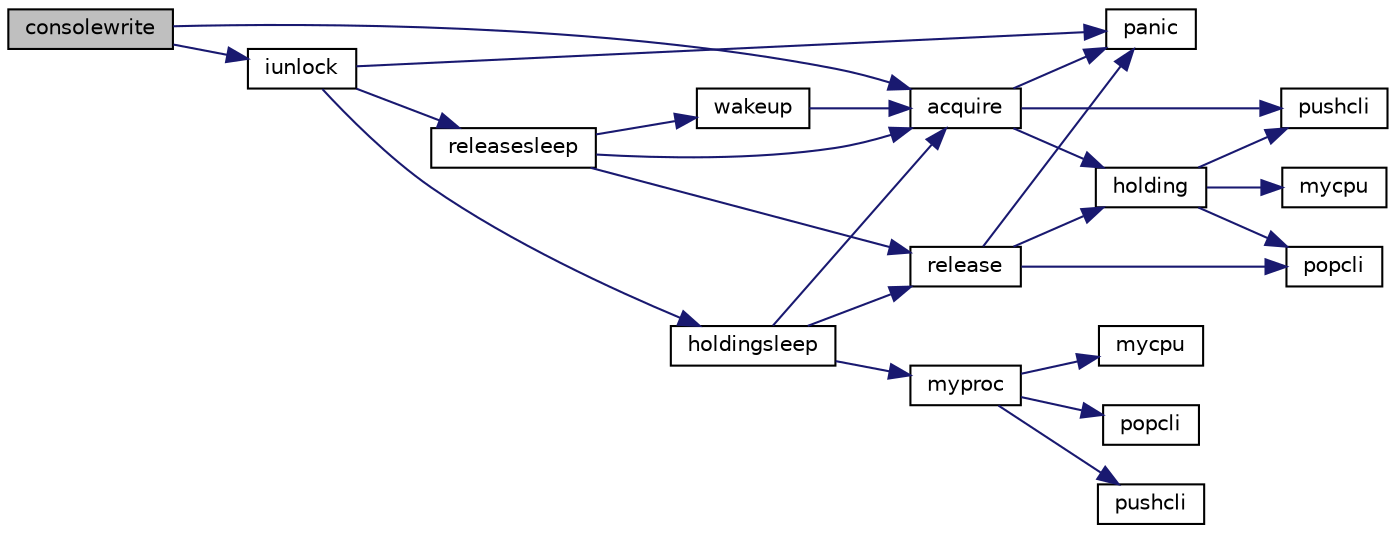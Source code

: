 digraph "consolewrite"
{
 // LATEX_PDF_SIZE
  edge [fontname="Helvetica",fontsize="10",labelfontname="Helvetica",labelfontsize="10"];
  node [fontname="Helvetica",fontsize="10",shape=record];
  rankdir="LR";
  Node1 [label="consolewrite",height=0.2,width=0.4,color="black", fillcolor="grey75", style="filled", fontcolor="black",tooltip=" "];
  Node1 -> Node2 [color="midnightblue",fontsize="10",style="solid"];
  Node2 [label="acquire",height=0.2,width=0.4,color="black", fillcolor="white", style="filled",URL="$d5/d64/defs_8h.html#afe4ef8638f1ecb962a6e67fb086ee3b8",tooltip=" "];
  Node2 -> Node3 [color="midnightblue",fontsize="10",style="solid"];
  Node3 [label="holding",height=0.2,width=0.4,color="black", fillcolor="white", style="filled",URL="$d3/d2d/spinlock_8c.html#aea48df3e5cfb903179ad3dc78ab502d9",tooltip=" "];
  Node3 -> Node4 [color="midnightblue",fontsize="10",style="solid"];
  Node4 [label="mycpu",height=0.2,width=0.4,color="black", fillcolor="white", style="filled",URL="$d5/d64/defs_8h.html#a6ab45dc363c8d9b7beb14c25be49c6d7",tooltip=" "];
  Node3 -> Node5 [color="midnightblue",fontsize="10",style="solid"];
  Node5 [label="popcli",height=0.2,width=0.4,color="black", fillcolor="white", style="filled",URL="$d3/d2d/spinlock_8c.html#ae3424f669269fef400ce29c3aeb43fdb",tooltip=" "];
  Node3 -> Node6 [color="midnightblue",fontsize="10",style="solid"];
  Node6 [label="pushcli",height=0.2,width=0.4,color="black", fillcolor="white", style="filled",URL="$d3/d2d/spinlock_8c.html#a206b749d1b7768dadce61cbcde7e0f1c",tooltip=" "];
  Node2 -> Node7 [color="midnightblue",fontsize="10",style="solid"];
  Node7 [label="panic",height=0.2,width=0.4,color="black", fillcolor="white", style="filled",URL="$d0/d56/console_8c.html#a95c0aca5d6d7487933984f08b189917a",tooltip=" "];
  Node2 -> Node6 [color="midnightblue",fontsize="10",style="solid"];
  Node1 -> Node8 [color="midnightblue",fontsize="10",style="solid"];
  Node8 [label="iunlock",height=0.2,width=0.4,color="black", fillcolor="white", style="filled",URL="$d5/d64/defs_8h.html#af301c10ad8ced77a5dfb2de3a64c666c",tooltip=" "];
  Node8 -> Node9 [color="midnightblue",fontsize="10",style="solid"];
  Node9 [label="holdingsleep",height=0.2,width=0.4,color="black", fillcolor="white", style="filled",URL="$d5/d64/defs_8h.html#afa76133bc67c6026376d630da9b53b68",tooltip=" "];
  Node9 -> Node2 [color="midnightblue",fontsize="10",style="solid"];
  Node9 -> Node10 [color="midnightblue",fontsize="10",style="solid"];
  Node10 [label="myproc",height=0.2,width=0.4,color="black", fillcolor="white", style="filled",URL="$d5/d64/defs_8h.html#addb64b689e3c266aaa67cc0126bba441",tooltip=" "];
  Node10 -> Node11 [color="midnightblue",fontsize="10",style="solid"];
  Node11 [label="mycpu",height=0.2,width=0.4,color="black", fillcolor="white", style="filled",URL="$d3/dda/proc_8c.html#a6ab45dc363c8d9b7beb14c25be49c6d7",tooltip=" "];
  Node10 -> Node12 [color="midnightblue",fontsize="10",style="solid"];
  Node12 [label="popcli",height=0.2,width=0.4,color="black", fillcolor="white", style="filled",URL="$d5/d64/defs_8h.html#ae3424f669269fef400ce29c3aeb43fdb",tooltip=" "];
  Node10 -> Node13 [color="midnightblue",fontsize="10",style="solid"];
  Node13 [label="pushcli",height=0.2,width=0.4,color="black", fillcolor="white", style="filled",URL="$d5/d64/defs_8h.html#a206b749d1b7768dadce61cbcde7e0f1c",tooltip=" "];
  Node9 -> Node14 [color="midnightblue",fontsize="10",style="solid"];
  Node14 [label="release",height=0.2,width=0.4,color="black", fillcolor="white", style="filled",URL="$d5/d64/defs_8h.html#a4f8616948f3dbce65671f666eed1d669",tooltip=" "];
  Node14 -> Node3 [color="midnightblue",fontsize="10",style="solid"];
  Node14 -> Node7 [color="midnightblue",fontsize="10",style="solid"];
  Node14 -> Node5 [color="midnightblue",fontsize="10",style="solid"];
  Node8 -> Node7 [color="midnightblue",fontsize="10",style="solid"];
  Node8 -> Node15 [color="midnightblue",fontsize="10",style="solid"];
  Node15 [label="releasesleep",height=0.2,width=0.4,color="black", fillcolor="white", style="filled",URL="$d5/d64/defs_8h.html#a840b479c87b1c047d7142f58e0ad0b27",tooltip=" "];
  Node15 -> Node2 [color="midnightblue",fontsize="10",style="solid"];
  Node15 -> Node14 [color="midnightblue",fontsize="10",style="solid"];
  Node15 -> Node16 [color="midnightblue",fontsize="10",style="solid"];
  Node16 [label="wakeup",height=0.2,width=0.4,color="black", fillcolor="white", style="filled",URL="$d5/d64/defs_8h.html#a245b56417239f499389b2e806bd99254",tooltip=" "];
  Node16 -> Node2 [color="midnightblue",fontsize="10",style="solid"];
}
